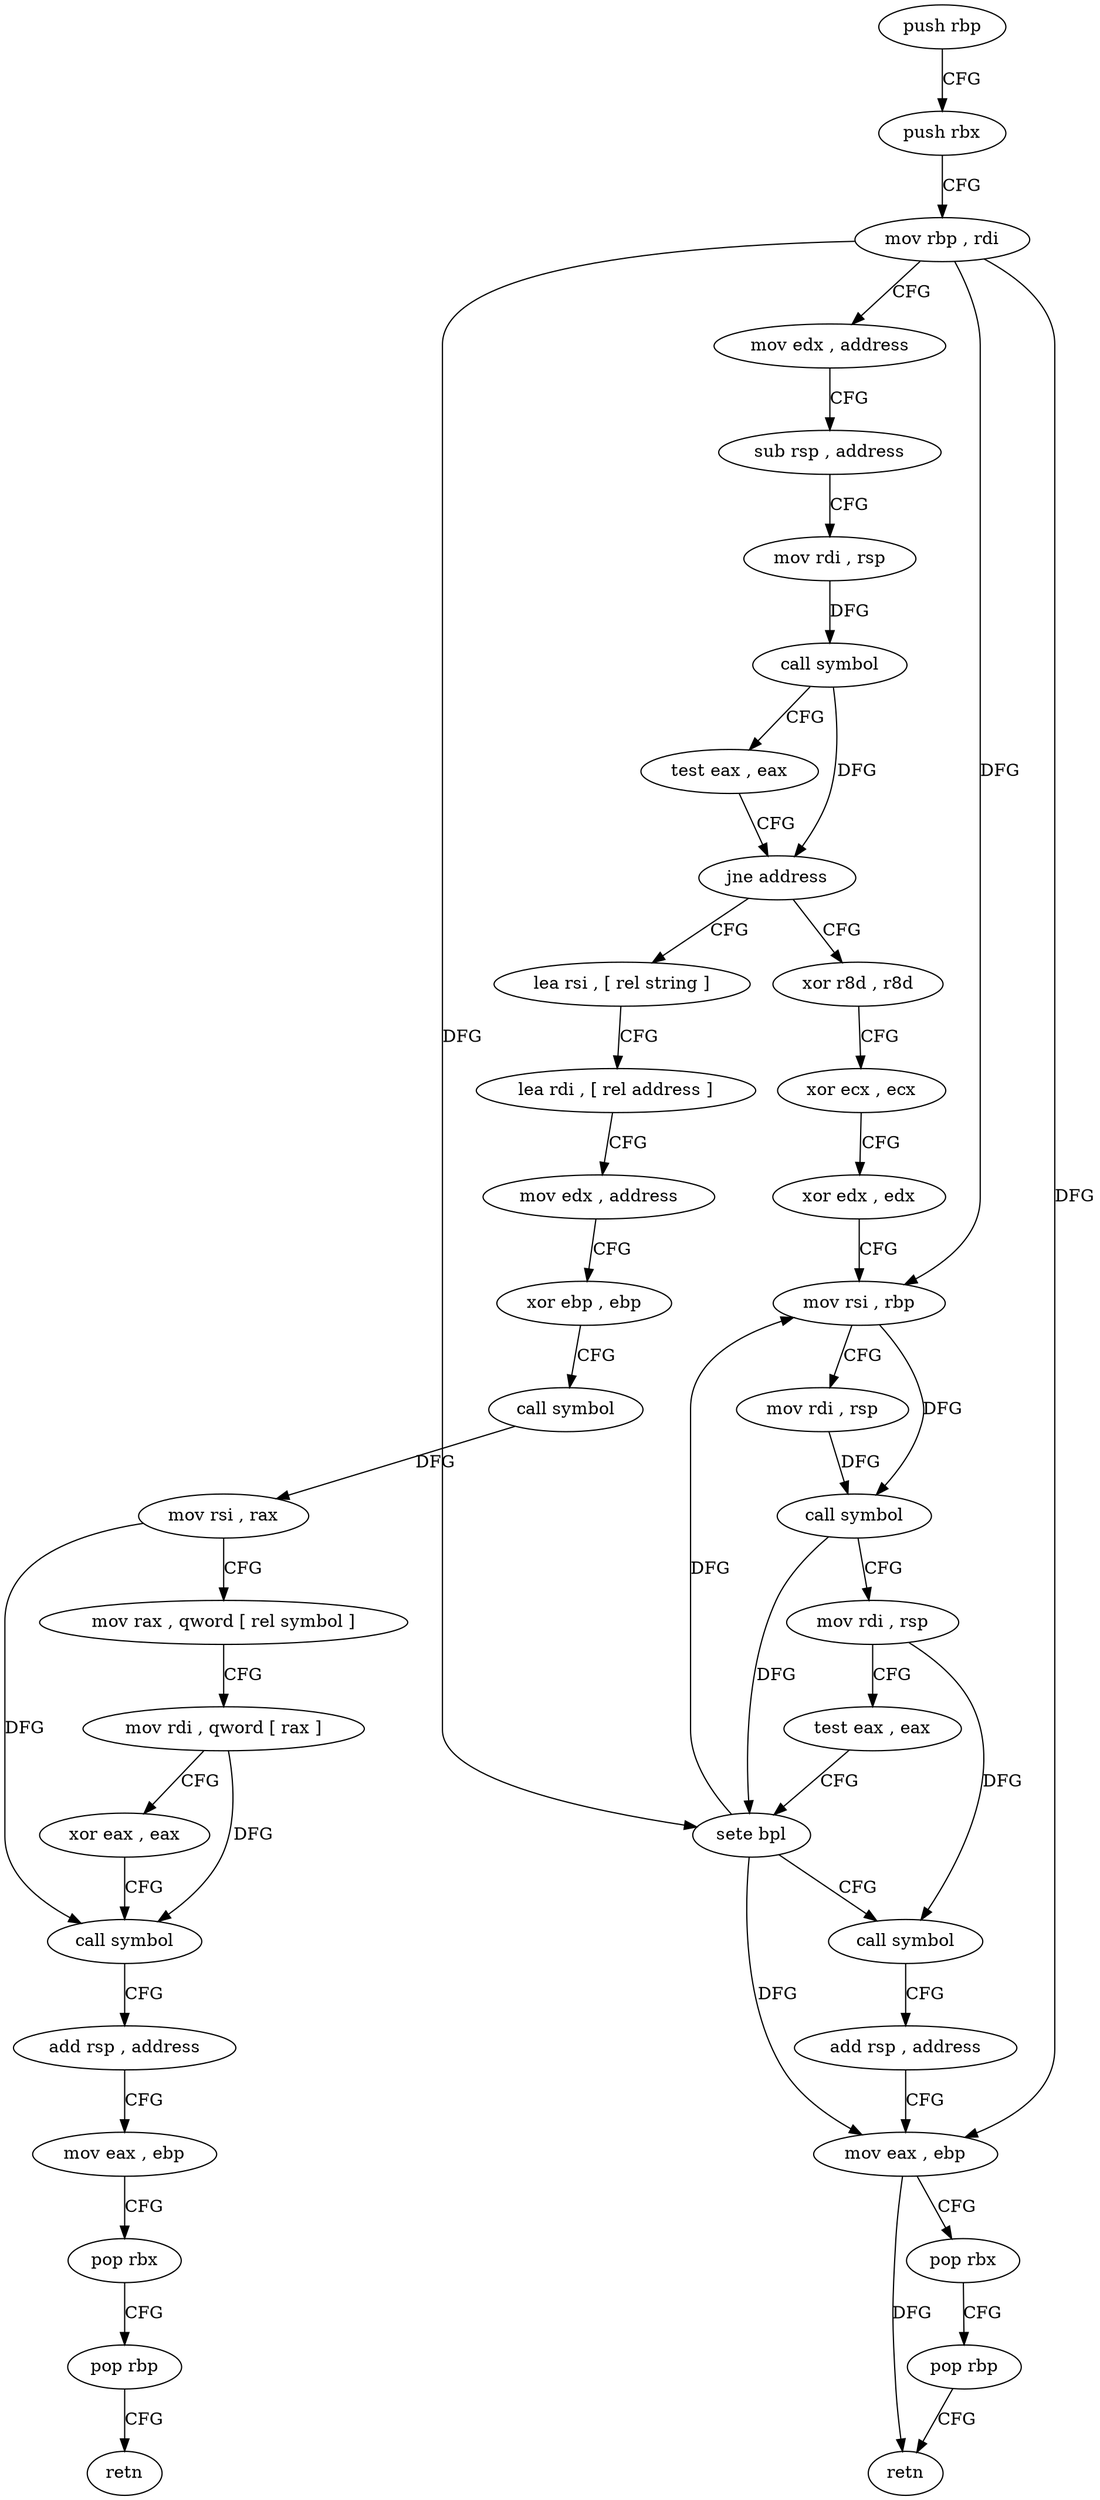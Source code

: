 digraph "func" {
"82128" [label = "push rbp" ]
"82129" [label = "push rbx" ]
"82130" [label = "mov rbp , rdi" ]
"82133" [label = "mov edx , address" ]
"82138" [label = "sub rsp , address" ]
"82142" [label = "mov rdi , rsp" ]
"82145" [label = "call symbol" ]
"82150" [label = "test eax , eax" ]
"82152" [label = "jne address" ]
"82200" [label = "lea rsi , [ rel string ]" ]
"82154" [label = "xor r8d , r8d" ]
"82207" [label = "lea rdi , [ rel address ]" ]
"82214" [label = "mov edx , address" ]
"82219" [label = "xor ebp , ebp" ]
"82221" [label = "call symbol" ]
"82226" [label = "mov rsi , rax" ]
"82229" [label = "mov rax , qword [ rel symbol ]" ]
"82236" [label = "mov rdi , qword [ rax ]" ]
"82239" [label = "xor eax , eax" ]
"82241" [label = "call symbol" ]
"82246" [label = "add rsp , address" ]
"82250" [label = "mov eax , ebp" ]
"82252" [label = "pop rbx" ]
"82253" [label = "pop rbp" ]
"82254" [label = "retn" ]
"82157" [label = "xor ecx , ecx" ]
"82159" [label = "xor edx , edx" ]
"82161" [label = "mov rsi , rbp" ]
"82164" [label = "mov rdi , rsp" ]
"82167" [label = "call symbol" ]
"82172" [label = "mov rdi , rsp" ]
"82175" [label = "test eax , eax" ]
"82177" [label = "sete bpl" ]
"82181" [label = "call symbol" ]
"82186" [label = "add rsp , address" ]
"82190" [label = "mov eax , ebp" ]
"82192" [label = "pop rbx" ]
"82193" [label = "pop rbp" ]
"82194" [label = "retn" ]
"82128" -> "82129" [ label = "CFG" ]
"82129" -> "82130" [ label = "CFG" ]
"82130" -> "82133" [ label = "CFG" ]
"82130" -> "82161" [ label = "DFG" ]
"82130" -> "82177" [ label = "DFG" ]
"82130" -> "82190" [ label = "DFG" ]
"82133" -> "82138" [ label = "CFG" ]
"82138" -> "82142" [ label = "CFG" ]
"82142" -> "82145" [ label = "DFG" ]
"82145" -> "82150" [ label = "CFG" ]
"82145" -> "82152" [ label = "DFG" ]
"82150" -> "82152" [ label = "CFG" ]
"82152" -> "82200" [ label = "CFG" ]
"82152" -> "82154" [ label = "CFG" ]
"82200" -> "82207" [ label = "CFG" ]
"82154" -> "82157" [ label = "CFG" ]
"82207" -> "82214" [ label = "CFG" ]
"82214" -> "82219" [ label = "CFG" ]
"82219" -> "82221" [ label = "CFG" ]
"82221" -> "82226" [ label = "DFG" ]
"82226" -> "82229" [ label = "CFG" ]
"82226" -> "82241" [ label = "DFG" ]
"82229" -> "82236" [ label = "CFG" ]
"82236" -> "82239" [ label = "CFG" ]
"82236" -> "82241" [ label = "DFG" ]
"82239" -> "82241" [ label = "CFG" ]
"82241" -> "82246" [ label = "CFG" ]
"82246" -> "82250" [ label = "CFG" ]
"82250" -> "82252" [ label = "CFG" ]
"82252" -> "82253" [ label = "CFG" ]
"82253" -> "82254" [ label = "CFG" ]
"82157" -> "82159" [ label = "CFG" ]
"82159" -> "82161" [ label = "CFG" ]
"82161" -> "82164" [ label = "CFG" ]
"82161" -> "82167" [ label = "DFG" ]
"82164" -> "82167" [ label = "DFG" ]
"82167" -> "82172" [ label = "CFG" ]
"82167" -> "82177" [ label = "DFG" ]
"82172" -> "82175" [ label = "CFG" ]
"82172" -> "82181" [ label = "DFG" ]
"82175" -> "82177" [ label = "CFG" ]
"82177" -> "82181" [ label = "CFG" ]
"82177" -> "82161" [ label = "DFG" ]
"82177" -> "82190" [ label = "DFG" ]
"82181" -> "82186" [ label = "CFG" ]
"82186" -> "82190" [ label = "CFG" ]
"82190" -> "82192" [ label = "CFG" ]
"82190" -> "82194" [ label = "DFG" ]
"82192" -> "82193" [ label = "CFG" ]
"82193" -> "82194" [ label = "CFG" ]
}
